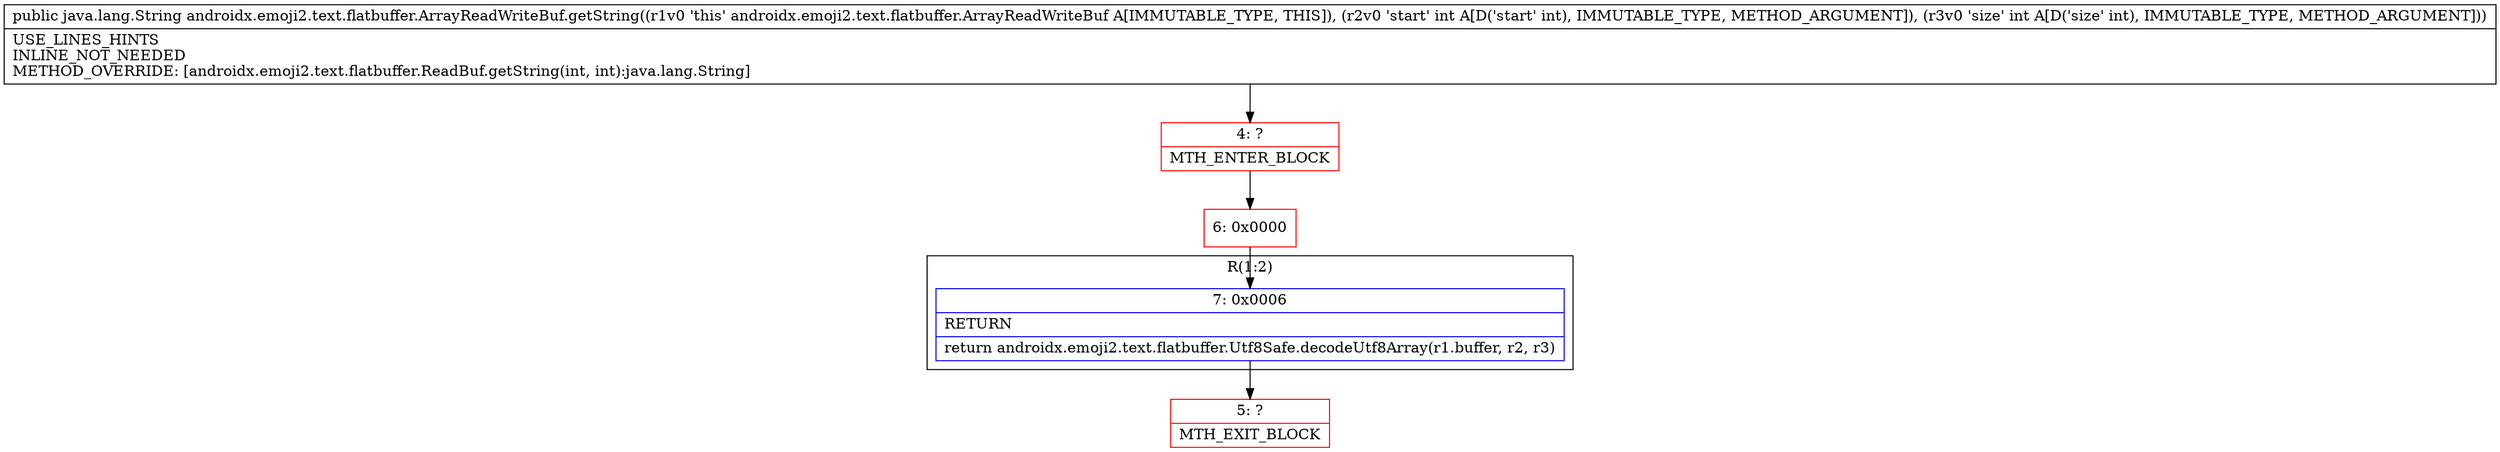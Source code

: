 digraph "CFG forandroidx.emoji2.text.flatbuffer.ArrayReadWriteBuf.getString(II)Ljava\/lang\/String;" {
subgraph cluster_Region_84740474 {
label = "R(1:2)";
node [shape=record,color=blue];
Node_7 [shape=record,label="{7\:\ 0x0006|RETURN\l|return androidx.emoji2.text.flatbuffer.Utf8Safe.decodeUtf8Array(r1.buffer, r2, r3)\l}"];
}
Node_4 [shape=record,color=red,label="{4\:\ ?|MTH_ENTER_BLOCK\l}"];
Node_6 [shape=record,color=red,label="{6\:\ 0x0000}"];
Node_5 [shape=record,color=red,label="{5\:\ ?|MTH_EXIT_BLOCK\l}"];
MethodNode[shape=record,label="{public java.lang.String androidx.emoji2.text.flatbuffer.ArrayReadWriteBuf.getString((r1v0 'this' androidx.emoji2.text.flatbuffer.ArrayReadWriteBuf A[IMMUTABLE_TYPE, THIS]), (r2v0 'start' int A[D('start' int), IMMUTABLE_TYPE, METHOD_ARGUMENT]), (r3v0 'size' int A[D('size' int), IMMUTABLE_TYPE, METHOD_ARGUMENT]))  | USE_LINES_HINTS\lINLINE_NOT_NEEDED\lMETHOD_OVERRIDE: [androidx.emoji2.text.flatbuffer.ReadBuf.getString(int, int):java.lang.String]\l}"];
MethodNode -> Node_4;Node_7 -> Node_5;
Node_4 -> Node_6;
Node_6 -> Node_7;
}


